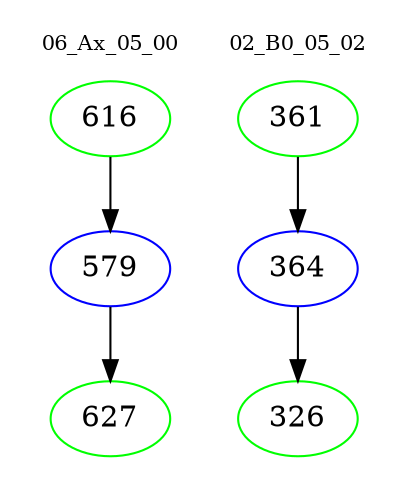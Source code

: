 digraph{
subgraph cluster_0 {
color = white
label = "06_Ax_05_00";
fontsize=10;
T0_616 [label="616", color="green"]
T0_616 -> T0_579 [color="black"]
T0_579 [label="579", color="blue"]
T0_579 -> T0_627 [color="black"]
T0_627 [label="627", color="green"]
}
subgraph cluster_1 {
color = white
label = "02_B0_05_02";
fontsize=10;
T1_361 [label="361", color="green"]
T1_361 -> T1_364 [color="black"]
T1_364 [label="364", color="blue"]
T1_364 -> T1_326 [color="black"]
T1_326 [label="326", color="green"]
}
}
